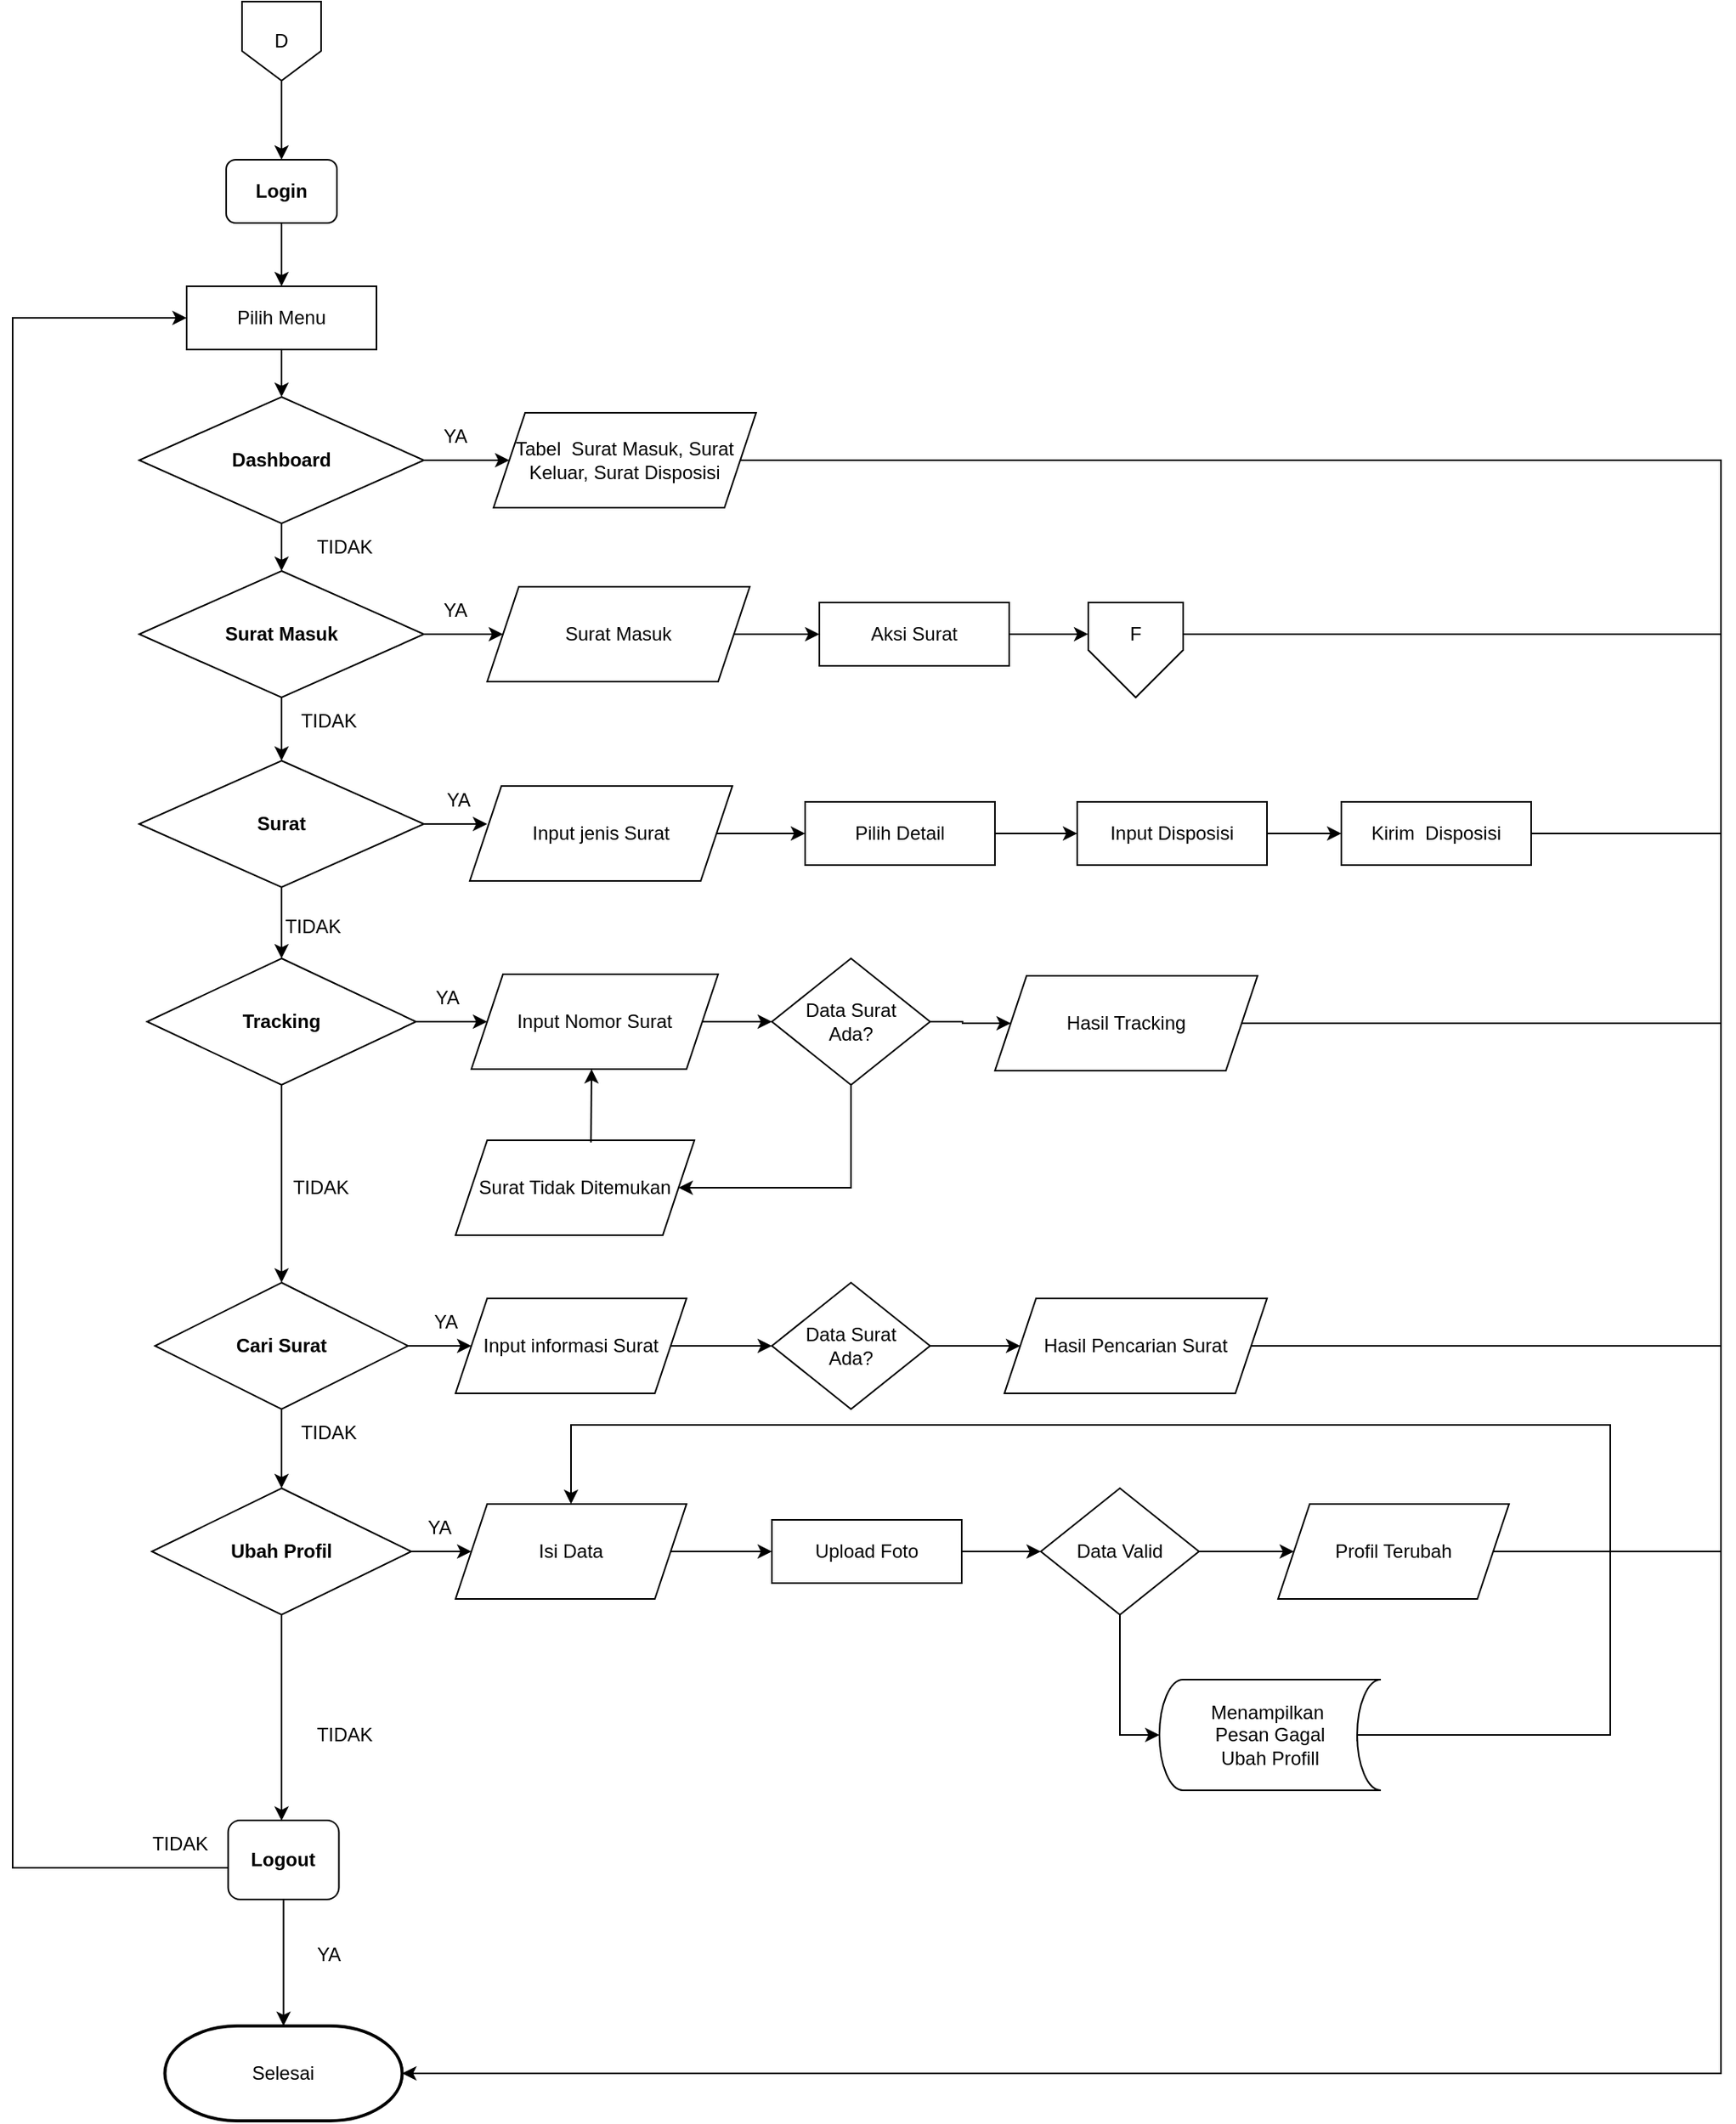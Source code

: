 <mxfile version="21.1.6" type="device">
  <diagram name="Page-1" id="SejAFBBo436VfvQ57FqM">
    <mxGraphModel dx="1233" dy="1673" grid="1" gridSize="10" guides="1" tooltips="1" connect="1" arrows="1" fold="1" page="1" pageScale="1" pageWidth="850" pageHeight="1100" math="0" shadow="0">
      <root>
        <mxCell id="0" />
        <mxCell id="1" parent="0" />
        <mxCell id="RNr2Km5E-5EN1oiBCzJq-1" style="edgeStyle=orthogonalEdgeStyle;rounded=0;orthogonalLoop=1;jettySize=auto;html=1;entryX=0.5;entryY=0;entryDx=0;entryDy=0;" parent="1" source="RNr2Km5E-5EN1oiBCzJq-2" target="RNr2Km5E-5EN1oiBCzJq-4" edge="1">
          <mxGeometry relative="1" as="geometry" />
        </mxCell>
        <mxCell id="RNr2Km5E-5EN1oiBCzJq-2" value="&lt;b&gt;Login&lt;/b&gt;" style="rounded=1;whiteSpace=wrap;html=1;fontSize=12;glass=0;strokeWidth=1;shadow=0;" parent="1" vertex="1">
          <mxGeometry x="185" y="80" width="70" height="40" as="geometry" />
        </mxCell>
        <mxCell id="RNr2Km5E-5EN1oiBCzJq-3" style="edgeStyle=orthogonalEdgeStyle;rounded=0;orthogonalLoop=1;jettySize=auto;html=1;entryX=0.5;entryY=0;entryDx=0;entryDy=0;" parent="1" source="RNr2Km5E-5EN1oiBCzJq-4" target="RNr2Km5E-5EN1oiBCzJq-7" edge="1">
          <mxGeometry relative="1" as="geometry" />
        </mxCell>
        <mxCell id="RNr2Km5E-5EN1oiBCzJq-4" value="Pilih Menu" style="rounded=0;whiteSpace=wrap;html=1;" parent="1" vertex="1">
          <mxGeometry x="160" y="160" width="120" height="40" as="geometry" />
        </mxCell>
        <mxCell id="RNr2Km5E-5EN1oiBCzJq-5" style="edgeStyle=orthogonalEdgeStyle;rounded=0;orthogonalLoop=1;jettySize=auto;html=1;entryX=0.5;entryY=0;entryDx=0;entryDy=0;" parent="1" source="RNr2Km5E-5EN1oiBCzJq-7" target="RNr2Km5E-5EN1oiBCzJq-10" edge="1">
          <mxGeometry relative="1" as="geometry" />
        </mxCell>
        <mxCell id="RNr2Km5E-5EN1oiBCzJq-6" style="edgeStyle=orthogonalEdgeStyle;rounded=0;orthogonalLoop=1;jettySize=auto;html=1;" parent="1" source="RNr2Km5E-5EN1oiBCzJq-7" target="RNr2Km5E-5EN1oiBCzJq-24" edge="1">
          <mxGeometry relative="1" as="geometry">
            <mxPoint x="360" y="270" as="targetPoint" />
          </mxGeometry>
        </mxCell>
        <mxCell id="RNr2Km5E-5EN1oiBCzJq-7" value="&lt;b&gt;Dashboard&lt;/b&gt;" style="rhombus;whiteSpace=wrap;html=1;" parent="1" vertex="1">
          <mxGeometry x="130" y="230" width="180" height="80" as="geometry" />
        </mxCell>
        <mxCell id="RNr2Km5E-5EN1oiBCzJq-8" style="edgeStyle=orthogonalEdgeStyle;rounded=0;orthogonalLoop=1;jettySize=auto;html=1;" parent="1" source="RNr2Km5E-5EN1oiBCzJq-10" target="RNr2Km5E-5EN1oiBCzJq-13" edge="1">
          <mxGeometry relative="1" as="geometry" />
        </mxCell>
        <mxCell id="RNr2Km5E-5EN1oiBCzJq-9" style="edgeStyle=orthogonalEdgeStyle;rounded=0;orthogonalLoop=1;jettySize=auto;html=1;entryX=0;entryY=0.5;entryDx=0;entryDy=0;" parent="1" source="RNr2Km5E-5EN1oiBCzJq-10" target="RNr2Km5E-5EN1oiBCzJq-26" edge="1">
          <mxGeometry relative="1" as="geometry">
            <mxPoint x="350" y="380" as="targetPoint" />
          </mxGeometry>
        </mxCell>
        <mxCell id="RNr2Km5E-5EN1oiBCzJq-10" value="&lt;b&gt;Surat Masuk&lt;/b&gt;" style="rhombus;whiteSpace=wrap;html=1;" parent="1" vertex="1">
          <mxGeometry x="130" y="340" width="180" height="80" as="geometry" />
        </mxCell>
        <mxCell id="RNr2Km5E-5EN1oiBCzJq-11" style="edgeStyle=orthogonalEdgeStyle;rounded=0;orthogonalLoop=1;jettySize=auto;html=1;entryX=0.5;entryY=0;entryDx=0;entryDy=0;" parent="1" source="RNr2Km5E-5EN1oiBCzJq-13" target="RNr2Km5E-5EN1oiBCzJq-16" edge="1">
          <mxGeometry relative="1" as="geometry">
            <mxPoint x="220" y="580" as="targetPoint" />
          </mxGeometry>
        </mxCell>
        <mxCell id="RNr2Km5E-5EN1oiBCzJq-12" style="edgeStyle=orthogonalEdgeStyle;rounded=0;orthogonalLoop=1;jettySize=auto;html=1;entryX=0;entryY=0.5;entryDx=0;entryDy=0;" parent="1" source="RNr2Km5E-5EN1oiBCzJq-13" edge="1">
          <mxGeometry relative="1" as="geometry">
            <mxPoint x="350" y="500" as="targetPoint" />
          </mxGeometry>
        </mxCell>
        <mxCell id="RNr2Km5E-5EN1oiBCzJq-13" value="&lt;b&gt;Surat&lt;/b&gt;" style="rhombus;whiteSpace=wrap;html=1;" parent="1" vertex="1">
          <mxGeometry x="130" y="460" width="180" height="80" as="geometry" />
        </mxCell>
        <mxCell id="RNr2Km5E-5EN1oiBCzJq-14" style="edgeStyle=orthogonalEdgeStyle;rounded=0;orthogonalLoop=1;jettySize=auto;html=1;entryX=0.5;entryY=0;entryDx=0;entryDy=0;" parent="1" source="RNr2Km5E-5EN1oiBCzJq-16" target="RNr2Km5E-5EN1oiBCzJq-19" edge="1">
          <mxGeometry relative="1" as="geometry" />
        </mxCell>
        <mxCell id="RNr2Km5E-5EN1oiBCzJq-15" style="edgeStyle=orthogonalEdgeStyle;rounded=0;orthogonalLoop=1;jettySize=auto;html=1;entryX=0;entryY=0.5;entryDx=0;entryDy=0;" parent="1" source="RNr2Km5E-5EN1oiBCzJq-16" target="RNr2Km5E-5EN1oiBCzJq-32" edge="1">
          <mxGeometry relative="1" as="geometry" />
        </mxCell>
        <mxCell id="RNr2Km5E-5EN1oiBCzJq-16" value="&lt;b&gt;Tracking&lt;/b&gt;" style="rhombus;whiteSpace=wrap;html=1;" parent="1" vertex="1">
          <mxGeometry x="135" y="585" width="170" height="80" as="geometry" />
        </mxCell>
        <mxCell id="RNr2Km5E-5EN1oiBCzJq-17" style="edgeStyle=orthogonalEdgeStyle;rounded=0;orthogonalLoop=1;jettySize=auto;html=1;entryX=0.5;entryY=0;entryDx=0;entryDy=0;" parent="1" source="RNr2Km5E-5EN1oiBCzJq-19" target="RNr2Km5E-5EN1oiBCzJq-22" edge="1">
          <mxGeometry relative="1" as="geometry" />
        </mxCell>
        <mxCell id="RNr2Km5E-5EN1oiBCzJq-18" style="edgeStyle=orthogonalEdgeStyle;rounded=0;orthogonalLoop=1;jettySize=auto;html=1;entryX=0;entryY=0.5;entryDx=0;entryDy=0;" parent="1" source="RNr2Km5E-5EN1oiBCzJq-19" target="RNr2Km5E-5EN1oiBCzJq-39" edge="1">
          <mxGeometry relative="1" as="geometry" />
        </mxCell>
        <mxCell id="RNr2Km5E-5EN1oiBCzJq-19" value="&lt;b&gt;Cari Surat&lt;/b&gt;" style="rhombus;whiteSpace=wrap;html=1;" parent="1" vertex="1">
          <mxGeometry x="140" y="790" width="160" height="80" as="geometry" />
        </mxCell>
        <mxCell id="RNr2Km5E-5EN1oiBCzJq-21" style="edgeStyle=orthogonalEdgeStyle;rounded=0;orthogonalLoop=1;jettySize=auto;html=1;" parent="1" source="RNr2Km5E-5EN1oiBCzJq-22" target="RNr2Km5E-5EN1oiBCzJq-45" edge="1">
          <mxGeometry relative="1" as="geometry" />
        </mxCell>
        <mxCell id="RNr2Km5E-5EN1oiBCzJq-85" style="edgeStyle=orthogonalEdgeStyle;rounded=0;orthogonalLoop=1;jettySize=auto;html=1;" parent="1" source="RNr2Km5E-5EN1oiBCzJq-22" edge="1">
          <mxGeometry relative="1" as="geometry">
            <mxPoint x="220" y="1130.27" as="targetPoint" />
          </mxGeometry>
        </mxCell>
        <mxCell id="RNr2Km5E-5EN1oiBCzJq-22" value="&lt;b&gt;Ubah Profil&lt;/b&gt;" style="rhombus;whiteSpace=wrap;html=1;" parent="1" vertex="1">
          <mxGeometry x="138" y="920" width="164" height="80" as="geometry" />
        </mxCell>
        <mxCell id="RNr2Km5E-5EN1oiBCzJq-23" style="edgeStyle=orthogonalEdgeStyle;rounded=0;orthogonalLoop=1;jettySize=auto;html=1;" parent="1" source="RNr2Km5E-5EN1oiBCzJq-24" target="RNr2Km5E-5EN1oiBCzJq-58" edge="1">
          <mxGeometry relative="1" as="geometry">
            <mxPoint x="1250" y="1480" as="targetPoint" />
            <Array as="points">
              <mxPoint x="1130" y="270" />
              <mxPoint x="1130" y="1290" />
            </Array>
          </mxGeometry>
        </mxCell>
        <mxCell id="RNr2Km5E-5EN1oiBCzJq-24" value="Tabel&amp;nbsp; Surat Masuk, Surat Keluar, Surat Disposisi" style="shape=parallelogram;perimeter=parallelogramPerimeter;whiteSpace=wrap;html=1;fixedSize=1;" parent="1" vertex="1">
          <mxGeometry x="354" y="240" width="166" height="60" as="geometry" />
        </mxCell>
        <mxCell id="RNr2Km5E-5EN1oiBCzJq-25" style="edgeStyle=orthogonalEdgeStyle;rounded=0;orthogonalLoop=1;jettySize=auto;html=1;" parent="1" source="RNr2Km5E-5EN1oiBCzJq-26" target="RNr2Km5E-5EN1oiBCzJq-28" edge="1">
          <mxGeometry relative="1" as="geometry" />
        </mxCell>
        <mxCell id="RNr2Km5E-5EN1oiBCzJq-26" value="Surat Masuk" style="shape=parallelogram;perimeter=parallelogramPerimeter;whiteSpace=wrap;html=1;fixedSize=1;" parent="1" vertex="1">
          <mxGeometry x="350" y="350" width="166" height="60" as="geometry" />
        </mxCell>
        <mxCell id="RNr2Km5E-5EN1oiBCzJq-27" style="edgeStyle=orthogonalEdgeStyle;rounded=0;orthogonalLoop=1;jettySize=auto;html=1;entryX=0;entryY=0.333;entryDx=0;entryDy=0;entryPerimeter=0;" parent="1" source="RNr2Km5E-5EN1oiBCzJq-28" target="RNr2Km5E-5EN1oiBCzJq-29" edge="1">
          <mxGeometry relative="1" as="geometry">
            <mxPoint x="720" y="380" as="targetPoint" />
          </mxGeometry>
        </mxCell>
        <mxCell id="RNr2Km5E-5EN1oiBCzJq-28" value="Aksi Surat" style="rounded=0;whiteSpace=wrap;html=1;" parent="1" vertex="1">
          <mxGeometry x="560" y="360" width="120" height="40" as="geometry" />
        </mxCell>
        <mxCell id="RNr2Km5E-5EN1oiBCzJq-29" value="" style="verticalLabelPosition=bottom;verticalAlign=top;html=1;shape=offPageConnector;rounded=0;size=0.5;" parent="1" vertex="1">
          <mxGeometry x="730" y="360" width="60" height="60" as="geometry" />
        </mxCell>
        <mxCell id="RNr2Km5E-5EN1oiBCzJq-30" value="F" style="text;html=1;strokeColor=none;fillColor=none;align=center;verticalAlign=middle;whiteSpace=wrap;rounded=0;" parent="1" vertex="1">
          <mxGeometry x="730" y="365" width="60" height="30" as="geometry" />
        </mxCell>
        <mxCell id="RNr2Km5E-5EN1oiBCzJq-31" style="edgeStyle=orthogonalEdgeStyle;rounded=0;orthogonalLoop=1;jettySize=auto;html=1;" parent="1" source="RNr2Km5E-5EN1oiBCzJq-32" edge="1">
          <mxGeometry relative="1" as="geometry">
            <mxPoint x="530" y="625" as="targetPoint" />
          </mxGeometry>
        </mxCell>
        <mxCell id="RNr2Km5E-5EN1oiBCzJq-32" value="Input Nomor Surat" style="shape=parallelogram;perimeter=parallelogramPerimeter;whiteSpace=wrap;html=1;fixedSize=1;" parent="1" vertex="1">
          <mxGeometry x="340" y="595" width="156" height="60" as="geometry" />
        </mxCell>
        <mxCell id="RNr2Km5E-5EN1oiBCzJq-33" style="edgeStyle=orthogonalEdgeStyle;rounded=0;orthogonalLoop=1;jettySize=auto;html=1;entryX=0;entryY=0.5;entryDx=0;entryDy=0;" parent="1" source="RNr2Km5E-5EN1oiBCzJq-35" target="RNr2Km5E-5EN1oiBCzJq-36" edge="1">
          <mxGeometry relative="1" as="geometry" />
        </mxCell>
        <mxCell id="RNr2Km5E-5EN1oiBCzJq-34" style="edgeStyle=orthogonalEdgeStyle;rounded=0;orthogonalLoop=1;jettySize=auto;html=1;entryX=1;entryY=0.5;entryDx=0;entryDy=0;" parent="1" source="RNr2Km5E-5EN1oiBCzJq-35" target="RNr2Km5E-5EN1oiBCzJq-37" edge="1">
          <mxGeometry relative="1" as="geometry">
            <mxPoint x="580" y="740" as="targetPoint" />
            <Array as="points">
              <mxPoint x="580" y="730" />
            </Array>
          </mxGeometry>
        </mxCell>
        <mxCell id="RNr2Km5E-5EN1oiBCzJq-35" value="Data Surat &lt;br&gt;Ada?" style="rhombus;whiteSpace=wrap;html=1;" parent="1" vertex="1">
          <mxGeometry x="530" y="585" width="100" height="80" as="geometry" />
        </mxCell>
        <mxCell id="RNr2Km5E-5EN1oiBCzJq-36" value="Hasil Tracking" style="shape=parallelogram;perimeter=parallelogramPerimeter;whiteSpace=wrap;html=1;fixedSize=1;" parent="1" vertex="1">
          <mxGeometry x="671" y="596" width="166" height="60" as="geometry" />
        </mxCell>
        <mxCell id="RNr2Km5E-5EN1oiBCzJq-37" value="Surat Tidak Ditemukan" style="shape=parallelogram;perimeter=parallelogramPerimeter;whiteSpace=wrap;html=1;fixedSize=1;" parent="1" vertex="1">
          <mxGeometry x="330" y="700" width="151" height="60" as="geometry" />
        </mxCell>
        <mxCell id="RNr2Km5E-5EN1oiBCzJq-38" style="edgeStyle=orthogonalEdgeStyle;rounded=0;orthogonalLoop=1;jettySize=auto;html=1;entryX=0;entryY=0.5;entryDx=0;entryDy=0;" parent="1" source="RNr2Km5E-5EN1oiBCzJq-39" target="RNr2Km5E-5EN1oiBCzJq-41" edge="1">
          <mxGeometry relative="1" as="geometry" />
        </mxCell>
        <mxCell id="RNr2Km5E-5EN1oiBCzJq-39" value="Input informasi Surat" style="shape=parallelogram;perimeter=parallelogramPerimeter;whiteSpace=wrap;html=1;fixedSize=1;" parent="1" vertex="1">
          <mxGeometry x="330" y="800" width="146" height="60" as="geometry" />
        </mxCell>
        <mxCell id="RNr2Km5E-5EN1oiBCzJq-40" style="edgeStyle=orthogonalEdgeStyle;rounded=0;orthogonalLoop=1;jettySize=auto;html=1;entryX=0;entryY=0.5;entryDx=0;entryDy=0;" parent="1" source="RNr2Km5E-5EN1oiBCzJq-41" target="RNr2Km5E-5EN1oiBCzJq-42" edge="1">
          <mxGeometry relative="1" as="geometry" />
        </mxCell>
        <mxCell id="RNr2Km5E-5EN1oiBCzJq-41" value="Data Surat &lt;br&gt;Ada?" style="rhombus;whiteSpace=wrap;html=1;" parent="1" vertex="1">
          <mxGeometry x="530" y="790" width="100" height="80" as="geometry" />
        </mxCell>
        <mxCell id="RNr2Km5E-5EN1oiBCzJq-42" value="Hasil Pencarian Surat" style="shape=parallelogram;perimeter=parallelogramPerimeter;whiteSpace=wrap;html=1;fixedSize=1;" parent="1" vertex="1">
          <mxGeometry x="677" y="800" width="166" height="60" as="geometry" />
        </mxCell>
        <mxCell id="RNr2Km5E-5EN1oiBCzJq-43" value="" style="endArrow=classic;html=1;rounded=0;entryX=0.5;entryY=1;entryDx=0;entryDy=0;exitX=0.567;exitY=0.023;exitDx=0;exitDy=0;exitPerimeter=0;" parent="1" source="RNr2Km5E-5EN1oiBCzJq-37" edge="1">
          <mxGeometry width="50" height="50" relative="1" as="geometry">
            <mxPoint x="417.996" y="700" as="sourcePoint" />
            <mxPoint x="416" y="655" as="targetPoint" />
          </mxGeometry>
        </mxCell>
        <mxCell id="RNr2Km5E-5EN1oiBCzJq-44" style="edgeStyle=orthogonalEdgeStyle;rounded=0;orthogonalLoop=1;jettySize=auto;html=1;entryX=0;entryY=0.5;entryDx=0;entryDy=0;" parent="1" source="RNr2Km5E-5EN1oiBCzJq-45" target="RNr2Km5E-5EN1oiBCzJq-47" edge="1">
          <mxGeometry relative="1" as="geometry" />
        </mxCell>
        <mxCell id="RNr2Km5E-5EN1oiBCzJq-45" value="Isi Data" style="shape=parallelogram;perimeter=parallelogramPerimeter;whiteSpace=wrap;html=1;fixedSize=1;" parent="1" vertex="1">
          <mxGeometry x="330" y="930" width="146" height="60" as="geometry" />
        </mxCell>
        <mxCell id="RNr2Km5E-5EN1oiBCzJq-46" style="edgeStyle=orthogonalEdgeStyle;rounded=0;orthogonalLoop=1;jettySize=auto;html=1;" parent="1" source="RNr2Km5E-5EN1oiBCzJq-47" target="RNr2Km5E-5EN1oiBCzJq-50" edge="1">
          <mxGeometry relative="1" as="geometry" />
        </mxCell>
        <mxCell id="RNr2Km5E-5EN1oiBCzJq-47" value="Upload Foto" style="rounded=0;whiteSpace=wrap;html=1;" parent="1" vertex="1">
          <mxGeometry x="530" y="940" width="120" height="40" as="geometry" />
        </mxCell>
        <mxCell id="RNr2Km5E-5EN1oiBCzJq-48" style="edgeStyle=orthogonalEdgeStyle;rounded=0;orthogonalLoop=1;jettySize=auto;html=1;entryX=0;entryY=0.5;entryDx=0;entryDy=0;" parent="1" source="RNr2Km5E-5EN1oiBCzJq-50" target="RNr2Km5E-5EN1oiBCzJq-51" edge="1">
          <mxGeometry relative="1" as="geometry" />
        </mxCell>
        <mxCell id="RNr2Km5E-5EN1oiBCzJq-49" style="edgeStyle=orthogonalEdgeStyle;rounded=0;orthogonalLoop=1;jettySize=auto;html=1;entryX=0.5;entryY=1;entryDx=0;entryDy=0;entryPerimeter=0;" parent="1" source="RNr2Km5E-5EN1oiBCzJq-50" target="RNr2Km5E-5EN1oiBCzJq-52" edge="1">
          <mxGeometry relative="1" as="geometry" />
        </mxCell>
        <mxCell id="RNr2Km5E-5EN1oiBCzJq-50" value="Data Valid" style="rhombus;whiteSpace=wrap;html=1;" parent="1" vertex="1">
          <mxGeometry x="700" y="920" width="100" height="80" as="geometry" />
        </mxCell>
        <mxCell id="RNr2Km5E-5EN1oiBCzJq-51" value="Profil Terubah" style="shape=parallelogram;perimeter=parallelogramPerimeter;whiteSpace=wrap;html=1;fixedSize=1;" parent="1" vertex="1">
          <mxGeometry x="850" y="930" width="146" height="60" as="geometry" />
        </mxCell>
        <mxCell id="RNr2Km5E-5EN1oiBCzJq-52" value="" style="shape=cylinder3;whiteSpace=wrap;html=1;boundedLbl=1;backgroundOutline=1;size=15;lid=0;rotation=90;" parent="1" vertex="1">
          <mxGeometry x="810" y="1006" width="70" height="140" as="geometry" />
        </mxCell>
        <mxCell id="RNr2Km5E-5EN1oiBCzJq-53" style="edgeStyle=orthogonalEdgeStyle;rounded=0;orthogonalLoop=1;jettySize=auto;html=1;entryX=0.5;entryY=0;entryDx=0;entryDy=0;" parent="1" target="RNr2Km5E-5EN1oiBCzJq-45" edge="1">
          <mxGeometry relative="1" as="geometry">
            <mxPoint x="390" y="920" as="targetPoint" />
            <mxPoint x="900" y="1080" as="sourcePoint" />
            <Array as="points">
              <mxPoint x="1060" y="1076" />
              <mxPoint x="1060" y="880" />
              <mxPoint x="403" y="880" />
            </Array>
          </mxGeometry>
        </mxCell>
        <mxCell id="RNr2Km5E-5EN1oiBCzJq-54" value="Menampilkan&amp;nbsp;&lt;br&gt;Pesan Gagal&lt;br&gt;Ubah Profill" style="text;html=1;strokeColor=none;fillColor=none;align=center;verticalAlign=middle;whiteSpace=wrap;rounded=0;" parent="1" vertex="1">
          <mxGeometry x="785" y="1061" width="120" height="30" as="geometry" />
        </mxCell>
        <mxCell id="RNr2Km5E-5EN1oiBCzJq-55" style="edgeStyle=orthogonalEdgeStyle;rounded=0;orthogonalLoop=1;jettySize=auto;html=1;entryX=0.5;entryY=0;entryDx=0;entryDy=0;entryPerimeter=0;" parent="1" source="RNr2Km5E-5EN1oiBCzJq-57" target="RNr2Km5E-5EN1oiBCzJq-58" edge="1">
          <mxGeometry relative="1" as="geometry" />
        </mxCell>
        <mxCell id="RNr2Km5E-5EN1oiBCzJq-56" style="edgeStyle=orthogonalEdgeStyle;rounded=0;orthogonalLoop=1;jettySize=auto;html=1;entryX=0;entryY=0.5;entryDx=0;entryDy=0;" parent="1" source="RNr2Km5E-5EN1oiBCzJq-57" target="RNr2Km5E-5EN1oiBCzJq-4" edge="1">
          <mxGeometry relative="1" as="geometry">
            <mxPoint x="150" y="180" as="targetPoint" />
            <Array as="points">
              <mxPoint x="50" y="1160" />
              <mxPoint x="50" y="180" />
            </Array>
          </mxGeometry>
        </mxCell>
        <mxCell id="RNr2Km5E-5EN1oiBCzJq-57" value="&lt;b&gt;Logout&lt;/b&gt;" style="rounded=1;whiteSpace=wrap;html=1;fontSize=12;glass=0;strokeWidth=1;shadow=0;" parent="1" vertex="1">
          <mxGeometry x="186.25" y="1130" width="70" height="50" as="geometry" />
        </mxCell>
        <mxCell id="RNr2Km5E-5EN1oiBCzJq-58" value="Selesai" style="strokeWidth=2;html=1;shape=mxgraph.flowchart.terminator;whiteSpace=wrap;" parent="1" vertex="1">
          <mxGeometry x="146.25" y="1260" width="150" height="60" as="geometry" />
        </mxCell>
        <mxCell id="RNr2Km5E-5EN1oiBCzJq-59" value="" style="endArrow=none;html=1;rounded=0;exitX=1;exitY=0.5;exitDx=0;exitDy=0;" parent="1" source="RNr2Km5E-5EN1oiBCzJq-51" edge="1">
          <mxGeometry width="50" height="50" relative="1" as="geometry">
            <mxPoint x="750" y="1270" as="sourcePoint" />
            <mxPoint x="1130" y="960" as="targetPoint" />
          </mxGeometry>
        </mxCell>
        <mxCell id="RNr2Km5E-5EN1oiBCzJq-60" value="" style="endArrow=none;html=1;rounded=0;exitX=1;exitY=0.5;exitDx=0;exitDy=0;" parent="1" source="RNr2Km5E-5EN1oiBCzJq-42" edge="1">
          <mxGeometry width="50" height="50" relative="1" as="geometry">
            <mxPoint x="750" y="1270" as="sourcePoint" />
            <mxPoint x="1130" y="830" as="targetPoint" />
          </mxGeometry>
        </mxCell>
        <mxCell id="RNr2Km5E-5EN1oiBCzJq-61" value="" style="endArrow=none;html=1;rounded=0;exitX=1;exitY=0.5;exitDx=0;exitDy=0;" parent="1" source="RNr2Km5E-5EN1oiBCzJq-36" edge="1">
          <mxGeometry width="50" height="50" relative="1" as="geometry">
            <mxPoint x="880" y="670" as="sourcePoint" />
            <mxPoint x="1130" y="626" as="targetPoint" />
          </mxGeometry>
        </mxCell>
        <mxCell id="RNr2Km5E-5EN1oiBCzJq-62" value="" style="endArrow=none;html=1;rounded=0;exitX=1;exitY=0.5;exitDx=0;exitDy=0;" parent="1" source="RNr2Km5E-5EN1oiBCzJq-70" edge="1">
          <mxGeometry width="50" height="50" relative="1" as="geometry">
            <mxPoint x="990" y="500" as="sourcePoint" />
            <mxPoint x="1130" y="506" as="targetPoint" />
          </mxGeometry>
        </mxCell>
        <mxCell id="RNr2Km5E-5EN1oiBCzJq-63" value="" style="endArrow=none;html=1;rounded=0;exitX=1;exitY=0.5;exitDx=0;exitDy=0;" parent="1" source="RNr2Km5E-5EN1oiBCzJq-30" edge="1">
          <mxGeometry width="50" height="50" relative="1" as="geometry">
            <mxPoint x="750" y="660" as="sourcePoint" />
            <mxPoint x="1130" y="380" as="targetPoint" />
          </mxGeometry>
        </mxCell>
        <mxCell id="RNr2Km5E-5EN1oiBCzJq-64" style="edgeStyle=orthogonalEdgeStyle;rounded=0;orthogonalLoop=1;jettySize=auto;html=1;" parent="1" source="RNr2Km5E-5EN1oiBCzJq-65" target="RNr2Km5E-5EN1oiBCzJq-67" edge="1">
          <mxGeometry relative="1" as="geometry" />
        </mxCell>
        <mxCell id="RNr2Km5E-5EN1oiBCzJq-65" value="Input jenis Surat" style="shape=parallelogram;perimeter=parallelogramPerimeter;whiteSpace=wrap;html=1;fixedSize=1;" parent="1" vertex="1">
          <mxGeometry x="339" y="476" width="166" height="60" as="geometry" />
        </mxCell>
        <mxCell id="RNr2Km5E-5EN1oiBCzJq-66" style="edgeStyle=orthogonalEdgeStyle;rounded=0;orthogonalLoop=1;jettySize=auto;html=1;" parent="1" source="RNr2Km5E-5EN1oiBCzJq-67" target="RNr2Km5E-5EN1oiBCzJq-69" edge="1">
          <mxGeometry relative="1" as="geometry" />
        </mxCell>
        <mxCell id="RNr2Km5E-5EN1oiBCzJq-67" value="Pilih Detail" style="rounded=0;whiteSpace=wrap;html=1;" parent="1" vertex="1">
          <mxGeometry x="551" y="486" width="120" height="40" as="geometry" />
        </mxCell>
        <mxCell id="RNr2Km5E-5EN1oiBCzJq-68" value="" style="edgeStyle=orthogonalEdgeStyle;rounded=0;orthogonalLoop=1;jettySize=auto;html=1;" parent="1" source="RNr2Km5E-5EN1oiBCzJq-69" target="RNr2Km5E-5EN1oiBCzJq-70" edge="1">
          <mxGeometry relative="1" as="geometry" />
        </mxCell>
        <mxCell id="RNr2Km5E-5EN1oiBCzJq-69" value="Input Disposisi" style="rounded=0;whiteSpace=wrap;html=1;" parent="1" vertex="1">
          <mxGeometry x="723" y="486" width="120" height="40" as="geometry" />
        </mxCell>
        <mxCell id="RNr2Km5E-5EN1oiBCzJq-70" value="Kirim&amp;nbsp; Disposisi" style="rounded=0;whiteSpace=wrap;html=1;" parent="1" vertex="1">
          <mxGeometry x="890" y="486" width="120" height="40" as="geometry" />
        </mxCell>
        <mxCell id="RNr2Km5E-5EN1oiBCzJq-71" value="YA" style="text;html=1;strokeColor=none;fillColor=none;align=center;verticalAlign=middle;whiteSpace=wrap;rounded=0;" parent="1" vertex="1">
          <mxGeometry x="300" y="240" width="60" height="30" as="geometry" />
        </mxCell>
        <mxCell id="RNr2Km5E-5EN1oiBCzJq-72" value="YA" style="text;html=1;strokeColor=none;fillColor=none;align=center;verticalAlign=middle;whiteSpace=wrap;rounded=0;" parent="1" vertex="1">
          <mxGeometry x="300" y="350" width="60" height="30" as="geometry" />
        </mxCell>
        <mxCell id="RNr2Km5E-5EN1oiBCzJq-73" value="YA" style="text;html=1;strokeColor=none;fillColor=none;align=center;verticalAlign=middle;whiteSpace=wrap;rounded=0;" parent="1" vertex="1">
          <mxGeometry x="302" y="470" width="60" height="30" as="geometry" />
        </mxCell>
        <mxCell id="RNr2Km5E-5EN1oiBCzJq-74" value="YA" style="text;html=1;strokeColor=none;fillColor=none;align=center;verticalAlign=middle;whiteSpace=wrap;rounded=0;" parent="1" vertex="1">
          <mxGeometry x="295" y="595" width="60" height="30" as="geometry" />
        </mxCell>
        <mxCell id="RNr2Km5E-5EN1oiBCzJq-75" value="YA" style="text;html=1;strokeColor=none;fillColor=none;align=center;verticalAlign=middle;whiteSpace=wrap;rounded=0;" parent="1" vertex="1">
          <mxGeometry x="294" y="800" width="60" height="30" as="geometry" />
        </mxCell>
        <mxCell id="RNr2Km5E-5EN1oiBCzJq-76" value="YA" style="text;html=1;strokeColor=none;fillColor=none;align=center;verticalAlign=middle;whiteSpace=wrap;rounded=0;" parent="1" vertex="1">
          <mxGeometry x="290" y="930" width="60" height="30" as="geometry" />
        </mxCell>
        <mxCell id="RNr2Km5E-5EN1oiBCzJq-77" value="TIDAK" style="text;html=1;strokeColor=none;fillColor=none;align=center;verticalAlign=middle;whiteSpace=wrap;rounded=0;" parent="1" vertex="1">
          <mxGeometry x="126.25" y="1130" width="60" height="30" as="geometry" />
        </mxCell>
        <mxCell id="RNr2Km5E-5EN1oiBCzJq-78" value="TIDAK" style="text;html=1;strokeColor=none;fillColor=none;align=center;verticalAlign=middle;whiteSpace=wrap;rounded=0;" parent="1" vertex="1">
          <mxGeometry x="230" y="1061" width="60" height="30" as="geometry" />
        </mxCell>
        <mxCell id="RNr2Km5E-5EN1oiBCzJq-79" value="TIDAK" style="text;html=1;strokeColor=none;fillColor=none;align=center;verticalAlign=middle;whiteSpace=wrap;rounded=0;" parent="1" vertex="1">
          <mxGeometry x="220" y="870" width="60" height="30" as="geometry" />
        </mxCell>
        <mxCell id="RNr2Km5E-5EN1oiBCzJq-80" value="TIDAK" style="text;html=1;strokeColor=none;fillColor=none;align=center;verticalAlign=middle;whiteSpace=wrap;rounded=0;" parent="1" vertex="1">
          <mxGeometry x="215" y="715" width="60" height="30" as="geometry" />
        </mxCell>
        <mxCell id="RNr2Km5E-5EN1oiBCzJq-81" value="TIDAK" style="text;html=1;strokeColor=none;fillColor=none;align=center;verticalAlign=middle;whiteSpace=wrap;rounded=0;" parent="1" vertex="1">
          <mxGeometry x="210" y="550" width="60" height="30" as="geometry" />
        </mxCell>
        <mxCell id="RNr2Km5E-5EN1oiBCzJq-82" value="TIDAK" style="text;html=1;strokeColor=none;fillColor=none;align=center;verticalAlign=middle;whiteSpace=wrap;rounded=0;" parent="1" vertex="1">
          <mxGeometry x="220" y="420" width="60" height="30" as="geometry" />
        </mxCell>
        <mxCell id="RNr2Km5E-5EN1oiBCzJq-83" value="TIDAK" style="text;html=1;strokeColor=none;fillColor=none;align=center;verticalAlign=middle;whiteSpace=wrap;rounded=0;" parent="1" vertex="1">
          <mxGeometry x="230" y="310" width="60" height="30" as="geometry" />
        </mxCell>
        <mxCell id="RNr2Km5E-5EN1oiBCzJq-84" value="YA" style="text;html=1;strokeColor=none;fillColor=none;align=center;verticalAlign=middle;whiteSpace=wrap;rounded=0;" parent="1" vertex="1">
          <mxGeometry x="220" y="1200" width="60" height="30" as="geometry" />
        </mxCell>
        <mxCell id="h0l_Vq5wZ_AbbadiBPla-2" style="edgeStyle=orthogonalEdgeStyle;rounded=0;orthogonalLoop=1;jettySize=auto;html=1;" parent="1" source="h0l_Vq5wZ_AbbadiBPla-1" target="RNr2Km5E-5EN1oiBCzJq-2" edge="1">
          <mxGeometry relative="1" as="geometry" />
        </mxCell>
        <mxCell id="h0l_Vq5wZ_AbbadiBPla-1" value="D" style="shape=offPageConnector;whiteSpace=wrap;html=1;" parent="1" vertex="1">
          <mxGeometry x="195" y="-20" width="50" height="50" as="geometry" />
        </mxCell>
      </root>
    </mxGraphModel>
  </diagram>
</mxfile>
